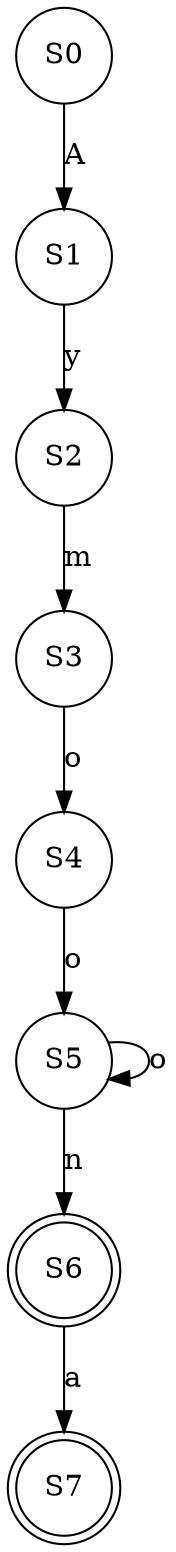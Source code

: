 // DFA Visualization
digraph {
	S0 [label=S0 shape=circle]
	S1 [label=S1 shape=circle]
	S2 [label=S2 shape=circle]
	S3 [label=S3 shape=circle]
	S4 [label=S4 shape=circle]
	S5 [label=S5 shape=circle]
	S6 [label=S6 shape=doublecircle]
	S7 [label=S7 shape=doublecircle]
	S0 -> S1 [label=A]
	S1 -> S2 [label=y]
	S2 -> S3 [label=m]
	S3 -> S4 [label=o]
	S4 -> S5 [label=o]
	S5 -> S5 [label=o]
	S5 -> S6 [label=n]
	S6 -> S7 [label=a]
}
